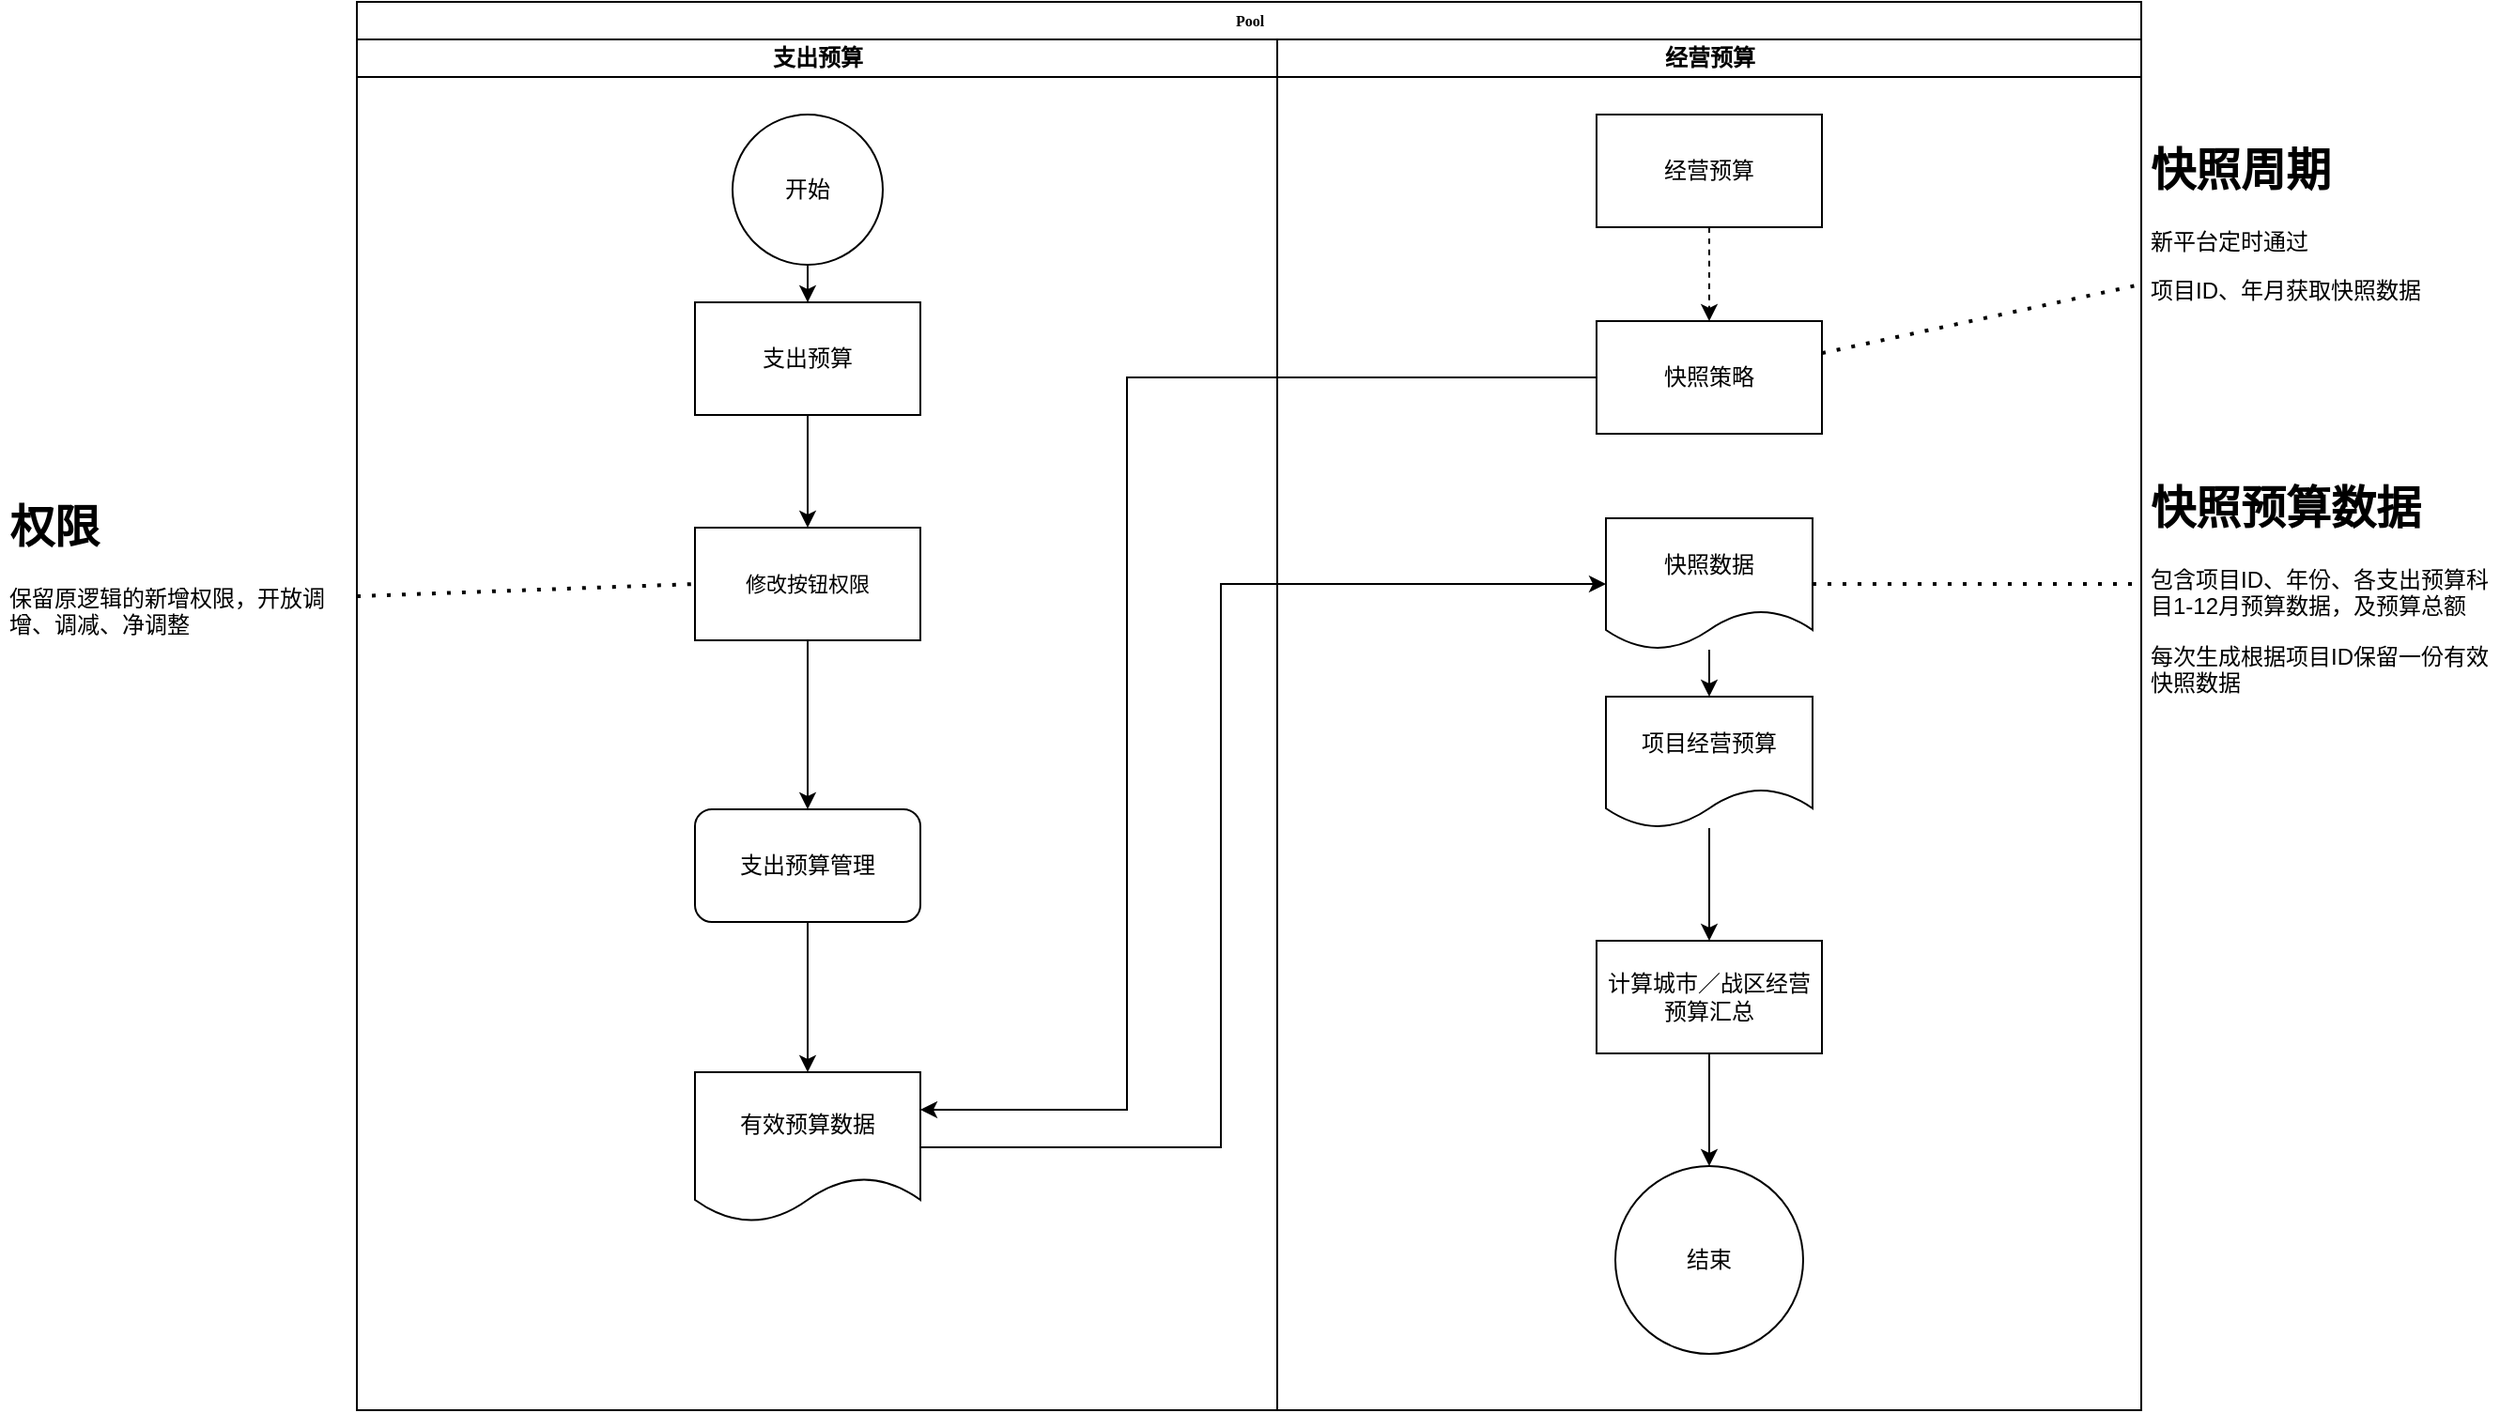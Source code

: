 <mxfile version="14.1.9" type="github">
  <diagram name="Page-1" id="74e2e168-ea6b-b213-b513-2b3c1d86103e">
    <mxGraphModel dx="1422" dy="762" grid="1" gridSize="10" guides="1" tooltips="1" connect="1" arrows="1" fold="1" page="1" pageScale="1" pageWidth="2336" pageHeight="1654" background="#ffffff" math="0" shadow="0">
      <root>
        <mxCell id="0" />
        <mxCell id="1" parent="0" />
        <mxCell id="77e6c97f196da883-1" value="Pool" style="swimlane;html=1;childLayout=stackLayout;startSize=20;rounded=0;shadow=0;labelBackgroundColor=none;strokeWidth=1;fontFamily=Verdana;fontSize=8;align=center;" parent="1" vertex="1">
          <mxGeometry x="320" y="40" width="950" height="750" as="geometry" />
        </mxCell>
        <mxCell id="77e6c97f196da883-2" value="支出预算" style="swimlane;html=1;startSize=20;" parent="77e6c97f196da883-1" vertex="1">
          <mxGeometry y="20" width="490" height="730" as="geometry" />
        </mxCell>
        <mxCell id="R8TNXXJrXzedUtsp0zUt-1" value="开始" style="ellipse;whiteSpace=wrap;html=1;" vertex="1" parent="77e6c97f196da883-2">
          <mxGeometry x="200" y="40" width="80" height="80" as="geometry" />
        </mxCell>
        <mxCell id="R8TNXXJrXzedUtsp0zUt-12" value="支出预算" style="whiteSpace=wrap;html=1;" vertex="1" parent="77e6c97f196da883-2">
          <mxGeometry x="180" y="140" width="120" height="60" as="geometry" />
        </mxCell>
        <mxCell id="R8TNXXJrXzedUtsp0zUt-13" value="" style="edgeStyle=orthogonalEdgeStyle;rounded=0;orthogonalLoop=1;jettySize=auto;html=1;" edge="1" parent="77e6c97f196da883-2" source="R8TNXXJrXzedUtsp0zUt-1" target="R8TNXXJrXzedUtsp0zUt-12">
          <mxGeometry relative="1" as="geometry" />
        </mxCell>
        <mxCell id="R8TNXXJrXzedUtsp0zUt-17" value="支出预算管理" style="whiteSpace=wrap;html=1;rounded=1;" vertex="1" parent="77e6c97f196da883-2">
          <mxGeometry x="180" y="410" width="120" height="60" as="geometry" />
        </mxCell>
        <mxCell id="R8TNXXJrXzedUtsp0zUt-27" style="edgeStyle=orthogonalEdgeStyle;rounded=0;orthogonalLoop=1;jettySize=auto;html=1;entryX=0.5;entryY=0;entryDx=0;entryDy=0;" edge="1" parent="77e6c97f196da883-2" source="R8TNXXJrXzedUtsp0zUt-18" target="R8TNXXJrXzedUtsp0zUt-17">
          <mxGeometry relative="1" as="geometry" />
        </mxCell>
        <mxCell id="R8TNXXJrXzedUtsp0zUt-18" value="&lt;span style=&quot;font-size: 11px ; background-color: rgb(255 , 255 , 255)&quot;&gt;修改按钮权限&lt;/span&gt;" style="rounded=0;whiteSpace=wrap;html=1;" vertex="1" parent="77e6c97f196da883-2">
          <mxGeometry x="180" y="260" width="120" height="60" as="geometry" />
        </mxCell>
        <mxCell id="R8TNXXJrXzedUtsp0zUt-15" value="" style="edgeStyle=orthogonalEdgeStyle;rounded=0;orthogonalLoop=1;jettySize=auto;html=1;entryX=0.5;entryY=0;entryDx=0;entryDy=0;" edge="1" parent="77e6c97f196da883-2" source="R8TNXXJrXzedUtsp0zUt-12" target="R8TNXXJrXzedUtsp0zUt-18">
          <mxGeometry relative="1" as="geometry">
            <mxPoint x="240" y="240" as="targetPoint" />
          </mxGeometry>
        </mxCell>
        <mxCell id="R8TNXXJrXzedUtsp0zUt-28" value="有效预算数据" style="shape=document;whiteSpace=wrap;html=1;boundedLbl=1;rounded=1;" vertex="1" parent="77e6c97f196da883-2">
          <mxGeometry x="180" y="550" width="120" height="80" as="geometry" />
        </mxCell>
        <mxCell id="R8TNXXJrXzedUtsp0zUt-29" value="" style="edgeStyle=orthogonalEdgeStyle;rounded=0;orthogonalLoop=1;jettySize=auto;html=1;" edge="1" parent="77e6c97f196da883-2" source="R8TNXXJrXzedUtsp0zUt-17" target="R8TNXXJrXzedUtsp0zUt-28">
          <mxGeometry relative="1" as="geometry" />
        </mxCell>
        <mxCell id="R8TNXXJrXzedUtsp0zUt-53" style="edgeStyle=orthogonalEdgeStyle;orthogonalLoop=1;jettySize=auto;html=1;entryX=1;entryY=0.25;entryDx=0;entryDy=0;rounded=0;" edge="1" parent="77e6c97f196da883-1" source="R8TNXXJrXzedUtsp0zUt-50" target="R8TNXXJrXzedUtsp0zUt-28">
          <mxGeometry relative="1" as="geometry">
            <Array as="points">
              <mxPoint x="410" y="200" />
              <mxPoint x="410" y="590" />
            </Array>
          </mxGeometry>
        </mxCell>
        <mxCell id="R8TNXXJrXzedUtsp0zUt-54" style="edgeStyle=orthogonalEdgeStyle;rounded=0;orthogonalLoop=1;jettySize=auto;html=1;entryX=0;entryY=0.5;entryDx=0;entryDy=0;" edge="1" parent="77e6c97f196da883-1" source="R8TNXXJrXzedUtsp0zUt-28" target="R8TNXXJrXzedUtsp0zUt-37">
          <mxGeometry relative="1" as="geometry">
            <Array as="points">
              <mxPoint x="460" y="610" />
              <mxPoint x="460" y="310" />
            </Array>
          </mxGeometry>
        </mxCell>
        <mxCell id="77e6c97f196da883-3" value="经营预算" style="swimlane;html=1;startSize=20;" parent="77e6c97f196da883-1" vertex="1">
          <mxGeometry x="490" y="20" width="460" height="730" as="geometry" />
        </mxCell>
        <mxCell id="R8TNXXJrXzedUtsp0zUt-37" value="&lt;span&gt;快照数据&lt;/span&gt;" style="shape=document;whiteSpace=wrap;html=1;boundedLbl=1;" vertex="1" parent="77e6c97f196da883-3">
          <mxGeometry x="175" y="255" width="110" height="70" as="geometry" />
        </mxCell>
        <mxCell id="R8TNXXJrXzedUtsp0zUt-45" value="" style="edgeStyle=orthogonalEdgeStyle;rounded=0;orthogonalLoop=1;jettySize=auto;html=1;entryX=0.5;entryY=0;entryDx=0;entryDy=0;" edge="1" parent="77e6c97f196da883-3" source="R8TNXXJrXzedUtsp0zUt-37" target="R8TNXXJrXzedUtsp0zUt-58">
          <mxGeometry relative="1" as="geometry">
            <mxPoint x="230" y="350" as="targetPoint" />
          </mxGeometry>
        </mxCell>
        <mxCell id="R8TNXXJrXzedUtsp0zUt-49" value="经营预算" style="rounded=0;whiteSpace=wrap;html=1;" vertex="1" parent="77e6c97f196da883-3">
          <mxGeometry x="170" y="40" width="120" height="60" as="geometry" />
        </mxCell>
        <mxCell id="R8TNXXJrXzedUtsp0zUt-50" value="快照策略" style="whiteSpace=wrap;html=1;rounded=0;" vertex="1" parent="77e6c97f196da883-3">
          <mxGeometry x="170" y="150" width="120" height="60" as="geometry" />
        </mxCell>
        <mxCell id="R8TNXXJrXzedUtsp0zUt-51" value="" style="edgeStyle=orthogonalEdgeStyle;curved=1;orthogonalLoop=1;jettySize=auto;html=1;dashed=1;" edge="1" parent="77e6c97f196da883-3" source="R8TNXXJrXzedUtsp0zUt-49" target="R8TNXXJrXzedUtsp0zUt-50">
          <mxGeometry relative="1" as="geometry" />
        </mxCell>
        <mxCell id="R8TNXXJrXzedUtsp0zUt-58" value="项目经营预算" style="shape=document;whiteSpace=wrap;html=1;boundedLbl=1;" vertex="1" parent="77e6c97f196da883-3">
          <mxGeometry x="175" y="350" width="110" height="70" as="geometry" />
        </mxCell>
        <mxCell id="R8TNXXJrXzedUtsp0zUt-59" value="计算城市／战区经营预算汇总" style="whiteSpace=wrap;html=1;" vertex="1" parent="77e6c97f196da883-3">
          <mxGeometry x="170" y="480" width="120" height="60" as="geometry" />
        </mxCell>
        <mxCell id="R8TNXXJrXzedUtsp0zUt-60" value="" style="edgeStyle=orthogonalEdgeStyle;rounded=0;orthogonalLoop=1;jettySize=auto;html=1;" edge="1" parent="77e6c97f196da883-3" source="R8TNXXJrXzedUtsp0zUt-58" target="R8TNXXJrXzedUtsp0zUt-59">
          <mxGeometry relative="1" as="geometry" />
        </mxCell>
        <mxCell id="R8TNXXJrXzedUtsp0zUt-62" value="" style="edgeStyle=orthogonalEdgeStyle;rounded=0;orthogonalLoop=1;jettySize=auto;html=1;entryX=0.5;entryY=0;entryDx=0;entryDy=0;" edge="1" parent="77e6c97f196da883-3" source="R8TNXXJrXzedUtsp0zUt-59" target="R8TNXXJrXzedUtsp0zUt-63">
          <mxGeometry relative="1" as="geometry">
            <mxPoint x="230" y="520" as="targetPoint" />
          </mxGeometry>
        </mxCell>
        <mxCell id="R8TNXXJrXzedUtsp0zUt-63" value="结束" style="ellipse;whiteSpace=wrap;html=1;" vertex="1" parent="77e6c97f196da883-3">
          <mxGeometry x="180" y="600" width="100" height="100" as="geometry" />
        </mxCell>
        <mxCell id="R8TNXXJrXzedUtsp0zUt-25" value="&lt;h1&gt;权限&lt;/h1&gt;&lt;p&gt;保留原逻辑的新增权限，开放调增、调减、净调整&lt;/p&gt;" style="text;html=1;strokeColor=none;fillColor=none;spacing=5;spacingTop=-20;whiteSpace=wrap;overflow=hidden;rounded=0;" vertex="1" parent="1">
          <mxGeometry x="130" y="300" width="190" height="120" as="geometry" />
        </mxCell>
        <mxCell id="R8TNXXJrXzedUtsp0zUt-26" value="" style="endArrow=none;dashed=1;html=1;dashPattern=1 3;strokeWidth=2;entryX=0;entryY=0.5;entryDx=0;entryDy=0;" edge="1" parent="1" source="R8TNXXJrXzedUtsp0zUt-25" target="R8TNXXJrXzedUtsp0zUt-18">
          <mxGeometry width="50" height="50" relative="1" as="geometry">
            <mxPoint x="190" y="540" as="sourcePoint" />
            <mxPoint x="240" y="490" as="targetPoint" />
          </mxGeometry>
        </mxCell>
        <mxCell id="R8TNXXJrXzedUtsp0zUt-42" value="&lt;h1&gt;快照预算数据&lt;/h1&gt;&lt;h1&gt;&lt;p style=&quot;font-size: 12px ; font-weight: 400&quot;&gt;包含项目ID、年份、各支出预算科目1-12月预算数据，及预算总额&lt;/p&gt;&lt;p style=&quot;font-size: 12px ; font-weight: 400&quot;&gt;每次生成根据项目ID保留一份有效快照数据&lt;/p&gt;&lt;/h1&gt;" style="text;html=1;strokeColor=none;fillColor=none;spacing=5;spacingTop=-20;whiteSpace=wrap;overflow=hidden;rounded=0;" vertex="1" parent="1">
          <mxGeometry x="1270" y="290" width="190" height="120" as="geometry" />
        </mxCell>
        <mxCell id="R8TNXXJrXzedUtsp0zUt-33" value="&lt;h1&gt;快照周期&lt;/h1&gt;&lt;p&gt;新平台定时通过&lt;/p&gt;项目ID、年月&lt;span&gt;获取快照数据&lt;/span&gt;" style="text;html=1;strokeColor=none;fillColor=none;spacing=5;spacingTop=-20;whiteSpace=wrap;overflow=hidden;rounded=0;" vertex="1" parent="1">
          <mxGeometry x="1270" y="110" width="190" height="120" as="geometry" />
        </mxCell>
        <mxCell id="R8TNXXJrXzedUtsp0zUt-52" value="" style="endArrow=none;dashed=1;html=1;dashPattern=1 3;strokeWidth=2;" edge="1" parent="1" source="R8TNXXJrXzedUtsp0zUt-50" target="R8TNXXJrXzedUtsp0zUt-33">
          <mxGeometry width="50" height="50" relative="1" as="geometry">
            <mxPoint x="1190" y="240" as="sourcePoint" />
            <mxPoint x="1240" y="190" as="targetPoint" />
          </mxGeometry>
        </mxCell>
        <mxCell id="R8TNXXJrXzedUtsp0zUt-55" value="" style="endArrow=none;dashed=1;html=1;dashPattern=1 3;strokeWidth=2;" edge="1" parent="1" source="R8TNXXJrXzedUtsp0zUt-37" target="R8TNXXJrXzedUtsp0zUt-42">
          <mxGeometry width="50" height="50" relative="1" as="geometry">
            <mxPoint x="1160" y="410" as="sourcePoint" />
            <mxPoint x="1210" y="360" as="targetPoint" />
          </mxGeometry>
        </mxCell>
      </root>
    </mxGraphModel>
  </diagram>
</mxfile>
